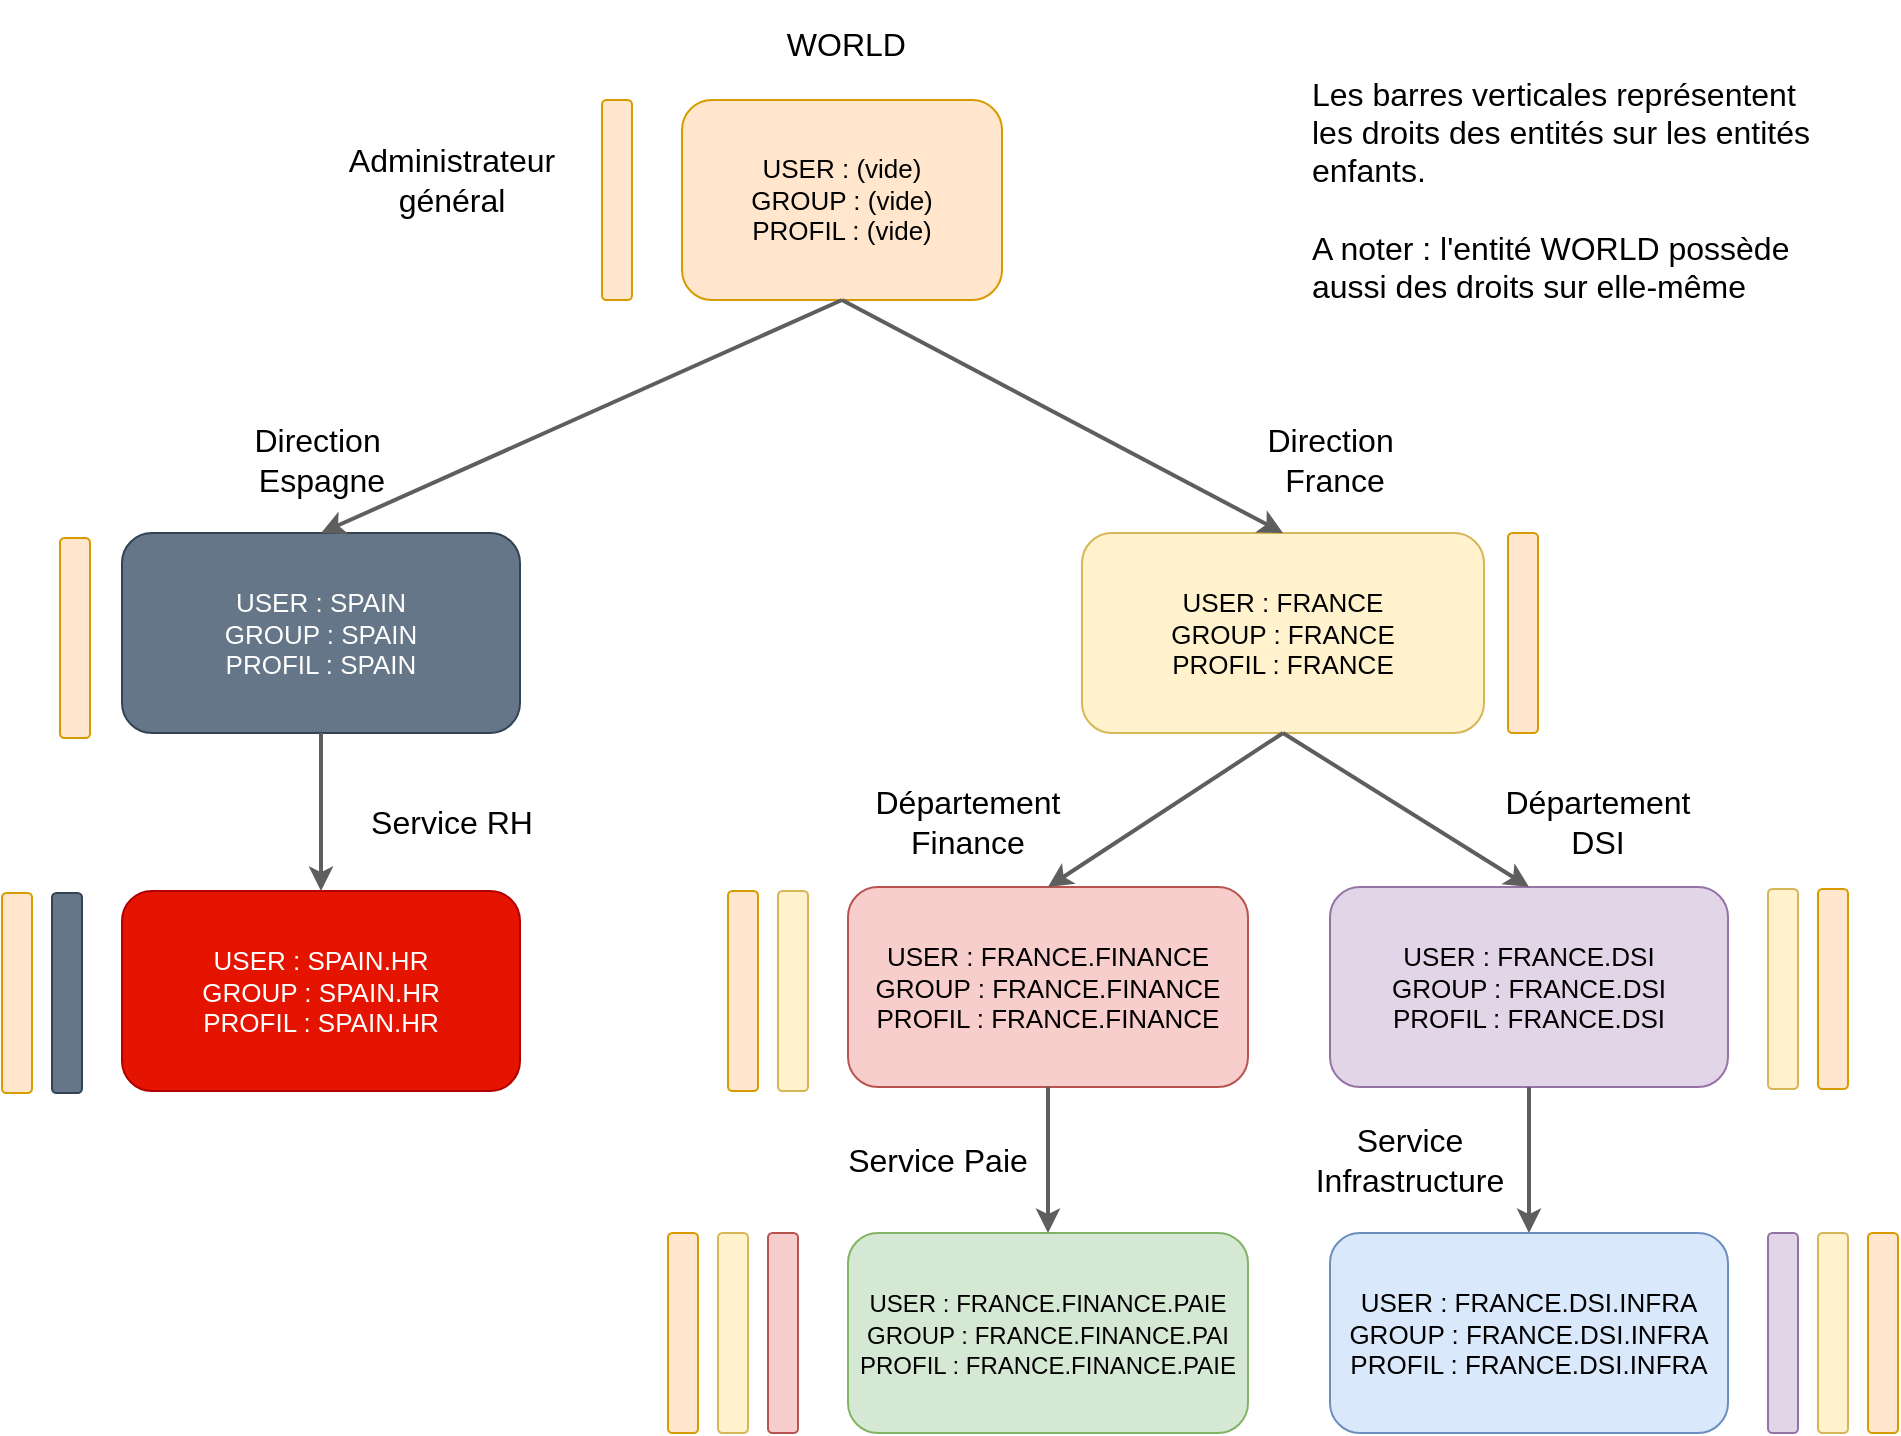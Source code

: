 <mxfile version="13.0.3" type="device"><diagram id="wIKiT4tXNhHy29AJVhV5" name="Page-1"><mxGraphModel dx="2062" dy="1203" grid="1" gridSize="10" guides="1" tooltips="1" connect="1" arrows="1" fold="1" page="1" pageScale="1" pageWidth="1169" pageHeight="827" math="0" shadow="0"><root><mxCell id="0"/><mxCell id="1" parent="0"/><mxCell id="z-wQiiXrQCD1om69MswV-4" value="USER : FRANCE&lt;br style=&quot;font-size: 13px;&quot;&gt;GROUP : FRANCE&lt;br style=&quot;font-size: 13px;&quot;&gt;PROFIL : FRANCE" style="rounded=1;whiteSpace=wrap;html=1;fillColor=#fff2cc;strokeColor=#d6b656;fontSize=13;align=center;spacingLeft=0;" parent="1" vertex="1"><mxGeometry x="680" y="316.5" width="201" height="100" as="geometry"/></mxCell><mxCell id="8Y6rSHBsyP6t4lZBVyYn-2" value="USER : FRANCE.FINANCE&lt;br style=&quot;font-size: 13px;&quot;&gt;GROUP : FRANCE.FINANCE&lt;br style=&quot;font-size: 13px;&quot;&gt;PROFIL : FRANCE.FINANCE" style="rounded=1;whiteSpace=wrap;html=1;fillColor=#f8cecc;strokeColor=#b85450;fontSize=13;align=center;spacingLeft=0;" vertex="1" parent="1"><mxGeometry x="563" y="493.5" width="200" height="100" as="geometry"/></mxCell><mxCell id="8Y6rSHBsyP6t4lZBVyYn-3" value="USER : FRANCE.DSI&lt;br&gt;GROUP : FRANCE.DSI&lt;br&gt;PROFIL : FRANCE.DSI" style="rounded=1;whiteSpace=wrap;html=1;fillColor=#e1d5e7;strokeColor=#9673a6;fontSize=13;align=center;spacingLeft=0;" vertex="1" parent="1"><mxGeometry x="804" y="493.5" width="199" height="100" as="geometry"/></mxCell><mxCell id="8Y6rSHBsyP6t4lZBVyYn-4" value="&lt;font style=&quot;font-size: 12px&quot;&gt;&lt;span&gt;USER : FRANCE.FINANCE.PAIE&lt;/span&gt;&lt;br&gt;&lt;span&gt;GROUP : FRANCE.FINANCE.PAI&lt;/span&gt;&lt;br&gt;&lt;span&gt;PROFIL : FRANCE.FINANCE.PAIE&lt;/span&gt;&lt;/font&gt;" style="rounded=1;whiteSpace=wrap;html=1;fillColor=#d5e8d4;strokeColor=#82b366;fontSize=13;align=center;spacingLeft=0;" vertex="1" parent="1"><mxGeometry x="563" y="666.5" width="200" height="100" as="geometry"/></mxCell><mxCell id="8Y6rSHBsyP6t4lZBVyYn-5" value="USER : FRANCE.DSI.INFRA&lt;br&gt;GROUP : FRANCE.DSI.&lt;span&gt;INFRA&lt;/span&gt;&lt;br&gt;PROFIL : FRANCE.DSI.INFRA" style="rounded=1;whiteSpace=wrap;html=1;fillColor=#dae8fc;strokeColor=#6c8ebf;fontSize=13;align=center;spacingLeft=0;" vertex="1" parent="1"><mxGeometry x="804" y="666.5" width="199" height="100" as="geometry"/></mxCell><mxCell id="8Y6rSHBsyP6t4lZBVyYn-6" value="USER :&amp;nbsp;&lt;span&gt;(vide)&lt;/span&gt;&lt;br&gt;GROUP : (vide)&lt;br&gt;PROFIL : (vide)" style="rounded=1;whiteSpace=wrap;html=1;fillColor=#ffe6cc;strokeColor=#d79b00;fontSize=13;align=center;spacingLeft=0;" vertex="1" parent="1"><mxGeometry x="480" y="100" width="160" height="100" as="geometry"/></mxCell><mxCell id="8Y6rSHBsyP6t4lZBVyYn-7" value="USER : SPAIN&lt;br&gt;GROUP : SPAIN&lt;br&gt;PROFIL :&amp;nbsp;&lt;span&gt;SPAIN&lt;/span&gt;" style="rounded=1;whiteSpace=wrap;html=1;fillColor=#647687;strokeColor=#314354;fontSize=13;fontColor=#ffffff;align=center;spacingLeft=0;" vertex="1" parent="1"><mxGeometry x="200" y="316.5" width="199" height="100" as="geometry"/></mxCell><mxCell id="8Y6rSHBsyP6t4lZBVyYn-8" value="&lt;span&gt;USER :&amp;nbsp;&lt;/span&gt;SPAIN&lt;span&gt;.HR&lt;/span&gt;&lt;br&gt;&lt;span&gt;GROUP :&amp;nbsp;&lt;/span&gt;&lt;span&gt;SPAIN&lt;/span&gt;&lt;span&gt;.HR&lt;/span&gt;&lt;br&gt;&lt;span&gt;PROFIL :&amp;nbsp;&lt;/span&gt;&lt;span&gt;SPAIN&lt;/span&gt;&lt;span&gt;.HR&lt;/span&gt;" style="rounded=1;whiteSpace=wrap;html=1;fillColor=#e51400;strokeColor=#B20000;fontSize=13;fontColor=#ffffff;align=center;spacingLeft=0;" vertex="1" parent="1"><mxGeometry x="200" y="495.5" width="199" height="100" as="geometry"/></mxCell><mxCell id="8Y6rSHBsyP6t4lZBVyYn-10" value="" style="endArrow=classic;html=1;entryX=0.5;entryY=0;entryDx=0;entryDy=0;exitX=0.5;exitY=1;exitDx=0;exitDy=0;strokeWidth=2;strokeColor=#5E5E5E;" edge="1" parent="1" source="8Y6rSHBsyP6t4lZBVyYn-6" target="z-wQiiXrQCD1om69MswV-4"><mxGeometry width="50" height="50" relative="1" as="geometry"><mxPoint x="210" y="260" as="sourcePoint"/><mxPoint x="260" y="210" as="targetPoint"/></mxGeometry></mxCell><mxCell id="8Y6rSHBsyP6t4lZBVyYn-11" value="" style="endArrow=classic;html=1;entryX=0.5;entryY=0;entryDx=0;entryDy=0;exitX=0.5;exitY=1;exitDx=0;exitDy=0;strokeWidth=2;strokeColor=#5E5E5E;" edge="1" parent="1" source="8Y6rSHBsyP6t4lZBVyYn-6" target="8Y6rSHBsyP6t4lZBVyYn-7"><mxGeometry width="50" height="50" relative="1" as="geometry"><mxPoint x="280" y="280" as="sourcePoint"/><mxPoint x="520" y="376.5" as="targetPoint"/></mxGeometry></mxCell><mxCell id="8Y6rSHBsyP6t4lZBVyYn-12" value="" style="endArrow=classic;html=1;entryX=0.5;entryY=0;entryDx=0;entryDy=0;exitX=0.5;exitY=1;exitDx=0;exitDy=0;strokeWidth=2;strokeColor=#5E5E5E;" edge="1" parent="1" source="8Y6rSHBsyP6t4lZBVyYn-7" target="8Y6rSHBsyP6t4lZBVyYn-8"><mxGeometry width="50" height="50" relative="1" as="geometry"><mxPoint x="739" y="350" as="sourcePoint"/><mxPoint x="419" y="446.5" as="targetPoint"/></mxGeometry></mxCell><mxCell id="8Y6rSHBsyP6t4lZBVyYn-14" value="" style="endArrow=classic;html=1;strokeWidth=2;strokeColor=#5E5E5E;exitX=0.5;exitY=1;exitDx=0;exitDy=0;entryX=0.5;entryY=0;entryDx=0;entryDy=0;" edge="1" parent="1" source="8Y6rSHBsyP6t4lZBVyYn-3" target="8Y6rSHBsyP6t4lZBVyYn-5"><mxGeometry width="50" height="50" relative="1" as="geometry"><mxPoint x="964" y="603.5" as="sourcePoint"/><mxPoint x="1024" y="643.5" as="targetPoint"/></mxGeometry></mxCell><mxCell id="8Y6rSHBsyP6t4lZBVyYn-15" value="" style="endArrow=classic;html=1;entryX=0.5;entryY=0;entryDx=0;entryDy=0;exitX=0.5;exitY=1;exitDx=0;exitDy=0;strokeWidth=2;strokeColor=#5E5E5E;" edge="1" parent="1" source="z-wQiiXrQCD1om69MswV-4" target="8Y6rSHBsyP6t4lZBVyYn-3"><mxGeometry width="50" height="50" relative="1" as="geometry"><mxPoint x="783.5" y="430" as="sourcePoint"/><mxPoint x="774" y="507" as="targetPoint"/></mxGeometry></mxCell><mxCell id="8Y6rSHBsyP6t4lZBVyYn-17" value="" style="endArrow=classic;html=1;entryX=0.5;entryY=0;entryDx=0;entryDy=0;exitX=0.5;exitY=1;exitDx=0;exitDy=0;strokeWidth=2;strokeColor=#5E5E5E;" edge="1" parent="1" source="z-wQiiXrQCD1om69MswV-4" target="8Y6rSHBsyP6t4lZBVyYn-2"><mxGeometry width="50" height="50" relative="1" as="geometry"><mxPoint x="783.5" y="430" as="sourcePoint"/><mxPoint x="823" y="547" as="targetPoint"/></mxGeometry></mxCell><mxCell id="8Y6rSHBsyP6t4lZBVyYn-20" value="" style="endArrow=classic;html=1;exitX=0.5;exitY=1;exitDx=0;exitDy=0;strokeWidth=2;strokeColor=#5E5E5E;" edge="1" parent="1" source="8Y6rSHBsyP6t4lZBVyYn-2" target="8Y6rSHBsyP6t4lZBVyYn-4"><mxGeometry width="50" height="50" relative="1" as="geometry"><mxPoint x="823" y="594" as="sourcePoint"/><mxPoint x="823" y="657.5" as="targetPoint"/></mxGeometry></mxCell><mxCell id="8Y6rSHBsyP6t4lZBVyYn-21" value="&lt;font style=&quot;font-size: 16px ; font-weight: normal&quot;&gt;WORLD&lt;/font&gt;&amp;nbsp;" style="text;strokeColor=none;fillColor=none;html=1;fontSize=24;fontStyle=1;verticalAlign=middle;align=center;" vertex="1" parent="1"><mxGeometry x="440" y="50" width="250" height="40" as="geometry"/></mxCell><mxCell id="8Y6rSHBsyP6t4lZBVyYn-24" value="Administrateur général" style="text;strokeColor=none;fillColor=none;fontSize=16;fontStyle=0;verticalAlign=middle;align=center;whiteSpace=wrap;" vertex="1" parent="1"><mxGeometry x="315" y="120" width="100" height="40" as="geometry"/></mxCell><mxCell id="8Y6rSHBsyP6t4lZBVyYn-25" value="Direction  France" style="text;strokeColor=none;fillColor=none;fontSize=16;fontStyle=0;verticalAlign=middle;align=center;whiteSpace=wrap;" vertex="1" parent="1"><mxGeometry x="761" y="260" width="91" height="40" as="geometry"/></mxCell><mxCell id="8Y6rSHBsyP6t4lZBVyYn-26" value="Direction  Espagne" style="text;strokeColor=none;fillColor=none;fontSize=16;fontStyle=0;verticalAlign=middle;align=center;whiteSpace=wrap;" vertex="1" parent="1"><mxGeometry x="257.5" y="260" width="84" height="40" as="geometry"/></mxCell><mxCell id="8Y6rSHBsyP6t4lZBVyYn-27" value="Département&#10;Finance" style="text;strokeColor=none;fillColor=none;fontSize=16;fontStyle=0;verticalAlign=middle;align=center;whiteSpace=wrap;" vertex="1" parent="1"><mxGeometry x="543" y="440.5" width="160" height="40" as="geometry"/></mxCell><mxCell id="8Y6rSHBsyP6t4lZBVyYn-28" value="Département&#10;DSI" style="text;strokeColor=none;fillColor=none;fontSize=16;fontStyle=0;verticalAlign=middle;align=center;whiteSpace=wrap;" vertex="1" parent="1"><mxGeometry x="857.5" y="440.5" width="160" height="40" as="geometry"/></mxCell><mxCell id="8Y6rSHBsyP6t4lZBVyYn-29" value="Service&#10;Infrastructure" style="text;strokeColor=none;fillColor=none;fontSize=16;fontStyle=0;verticalAlign=middle;align=center;whiteSpace=wrap;" vertex="1" parent="1"><mxGeometry x="764" y="609.5" width="160" height="40" as="geometry"/></mxCell><mxCell id="8Y6rSHBsyP6t4lZBVyYn-30" value="Service Paie" style="text;strokeColor=none;fillColor=none;fontSize=16;fontStyle=0;verticalAlign=middle;align=center;whiteSpace=wrap;" vertex="1" parent="1"><mxGeometry x="543" y="609.5" width="130" height="40" as="geometry"/></mxCell><mxCell id="8Y6rSHBsyP6t4lZBVyYn-31" value="Service RH" style="text;strokeColor=none;fillColor=none;fontSize=16;fontStyle=0;verticalAlign=middle;align=center;whiteSpace=wrap;" vertex="1" parent="1"><mxGeometry x="300" y="440.5" width="130" height="40" as="geometry"/></mxCell><mxCell id="8Y6rSHBsyP6t4lZBVyYn-33" value="" style="rounded=1;whiteSpace=wrap;html=1;fillColor=#fff2cc;strokeColor=#d6b656;fontSize=13;align=center;spacingLeft=0;" vertex="1" parent="1"><mxGeometry x="498" y="666.5" width="15" height="100" as="geometry"/></mxCell><mxCell id="8Y6rSHBsyP6t4lZBVyYn-34" value="" style="rounded=1;whiteSpace=wrap;html=1;fillColor=#f8cecc;strokeColor=#b85450;fontSize=13;align=center;spacingLeft=0;" vertex="1" parent="1"><mxGeometry x="523" y="666.5" width="15" height="100" as="geometry"/></mxCell><mxCell id="8Y6rSHBsyP6t4lZBVyYn-35" value="" style="rounded=1;whiteSpace=wrap;html=1;fillColor=#ffe6cc;strokeColor=#d79b00;fontSize=13;align=center;spacingLeft=0;" vertex="1" parent="1"><mxGeometry x="473" y="666.5" width="15" height="100" as="geometry"/></mxCell><mxCell id="8Y6rSHBsyP6t4lZBVyYn-41" value="" style="rounded=1;whiteSpace=wrap;html=1;fillColor=#fff2cc;strokeColor=#d6b656;fontSize=13;align=center;spacingLeft=0;" vertex="1" parent="1"><mxGeometry x="1048" y="666.5" width="15" height="100" as="geometry"/></mxCell><mxCell id="8Y6rSHBsyP6t4lZBVyYn-42" value="" style="rounded=1;whiteSpace=wrap;html=1;fillColor=#ffe6cc;strokeColor=#d79b00;fontSize=13;align=center;spacingLeft=0;" vertex="1" parent="1"><mxGeometry x="1073" y="666.5" width="15" height="100" as="geometry"/></mxCell><mxCell id="8Y6rSHBsyP6t4lZBVyYn-43" value="" style="rounded=1;whiteSpace=wrap;html=1;fillColor=#e1d5e7;strokeColor=#9673a6;fontSize=13;align=center;spacingLeft=0;" vertex="1" parent="1"><mxGeometry x="1023" y="666.5" width="15" height="100" as="geometry"/></mxCell><mxCell id="8Y6rSHBsyP6t4lZBVyYn-44" value="" style="rounded=1;whiteSpace=wrap;html=1;fillColor=#fff2cc;strokeColor=#d6b656;fontSize=13;align=center;spacingLeft=0;" vertex="1" parent="1"><mxGeometry x="1023" y="494.5" width="15" height="100" as="geometry"/></mxCell><mxCell id="8Y6rSHBsyP6t4lZBVyYn-45" value="" style="rounded=1;whiteSpace=wrap;html=1;fillColor=#ffe6cc;strokeColor=#d79b00;fontSize=13;align=center;spacingLeft=0;" vertex="1" parent="1"><mxGeometry x="1048" y="494.5" width="15" height="100" as="geometry"/></mxCell><mxCell id="8Y6rSHBsyP6t4lZBVyYn-47" value="" style="rounded=1;whiteSpace=wrap;html=1;fillColor=#647687;strokeColor=#314354;fontSize=13;align=center;spacingLeft=0;fontColor=#ffffff;" vertex="1" parent="1"><mxGeometry x="165" y="496.5" width="15" height="100" as="geometry"/></mxCell><mxCell id="8Y6rSHBsyP6t4lZBVyYn-49" value="" style="rounded=1;whiteSpace=wrap;html=1;fillColor=#ffe6cc;strokeColor=#d79b00;fontSize=13;align=center;spacingLeft=0;" vertex="1" parent="1"><mxGeometry x="140" y="496.5" width="15" height="100" as="geometry"/></mxCell><mxCell id="8Y6rSHBsyP6t4lZBVyYn-50" value="" style="rounded=1;whiteSpace=wrap;html=1;fillColor=#ffe6cc;strokeColor=#d79b00;fontSize=13;align=center;spacingLeft=0;" vertex="1" parent="1"><mxGeometry x="893" y="316.5" width="15" height="100" as="geometry"/></mxCell><mxCell id="8Y6rSHBsyP6t4lZBVyYn-53" value="" style="rounded=1;whiteSpace=wrap;html=1;fillColor=#ffe6cc;strokeColor=#d79b00;fontSize=13;align=center;spacingLeft=0;" vertex="1" parent="1"><mxGeometry x="169" y="319" width="15" height="100" as="geometry"/></mxCell><mxCell id="8Y6rSHBsyP6t4lZBVyYn-54" value="" style="rounded=1;whiteSpace=wrap;html=1;fillColor=#ffe6cc;strokeColor=#d79b00;fontSize=13;align=center;spacingLeft=0;" vertex="1" parent="1"><mxGeometry x="440" y="100" width="15" height="100" as="geometry"/></mxCell><mxCell id="8Y6rSHBsyP6t4lZBVyYn-56" value="" style="rounded=1;whiteSpace=wrap;html=1;fillColor=#fff2cc;strokeColor=#d6b656;fontSize=13;align=center;spacingLeft=0;" vertex="1" parent="1"><mxGeometry x="528" y="495.5" width="15" height="100" as="geometry"/></mxCell><mxCell id="8Y6rSHBsyP6t4lZBVyYn-57" value="" style="rounded=1;whiteSpace=wrap;html=1;fillColor=#ffe6cc;strokeColor=#d79b00;fontSize=13;align=center;spacingLeft=0;" vertex="1" parent="1"><mxGeometry x="503" y="495.5" width="15" height="100" as="geometry"/></mxCell><mxCell id="8Y6rSHBsyP6t4lZBVyYn-58" value="Les barres verticales représentent les droits des entités sur les entités enfants.&#10;&#10;A noter : l'entité WORLD possède aussi des droits sur elle-même" style="text;strokeColor=none;fillColor=none;fontSize=16;fontStyle=0;verticalAlign=middle;align=left;whiteSpace=wrap;" vertex="1" parent="1"><mxGeometry x="793" y="80" width="257" height="130" as="geometry"/></mxCell></root></mxGraphModel></diagram></mxfile>